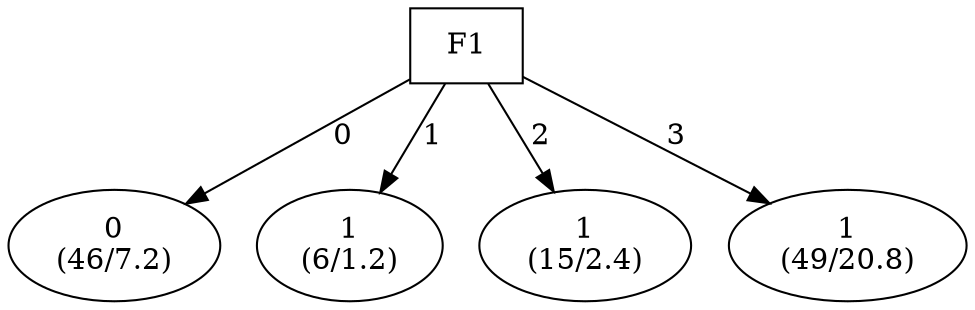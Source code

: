 digraph YaDT {
n0 [ shape=box, label="F1\n"]
n0 -> n1 [label="0"]
n1 [ shape=ellipse, label="0\n(46/7.2)"]
n0 -> n2 [label="1"]
n2 [ shape=ellipse, label="1\n(6/1.2)"]
n0 -> n3 [label="2"]
n3 [ shape=ellipse, label="1\n(15/2.4)"]
n0 -> n4 [label="3"]
n4 [ shape=ellipse, label="1\n(49/20.8)"]
}

